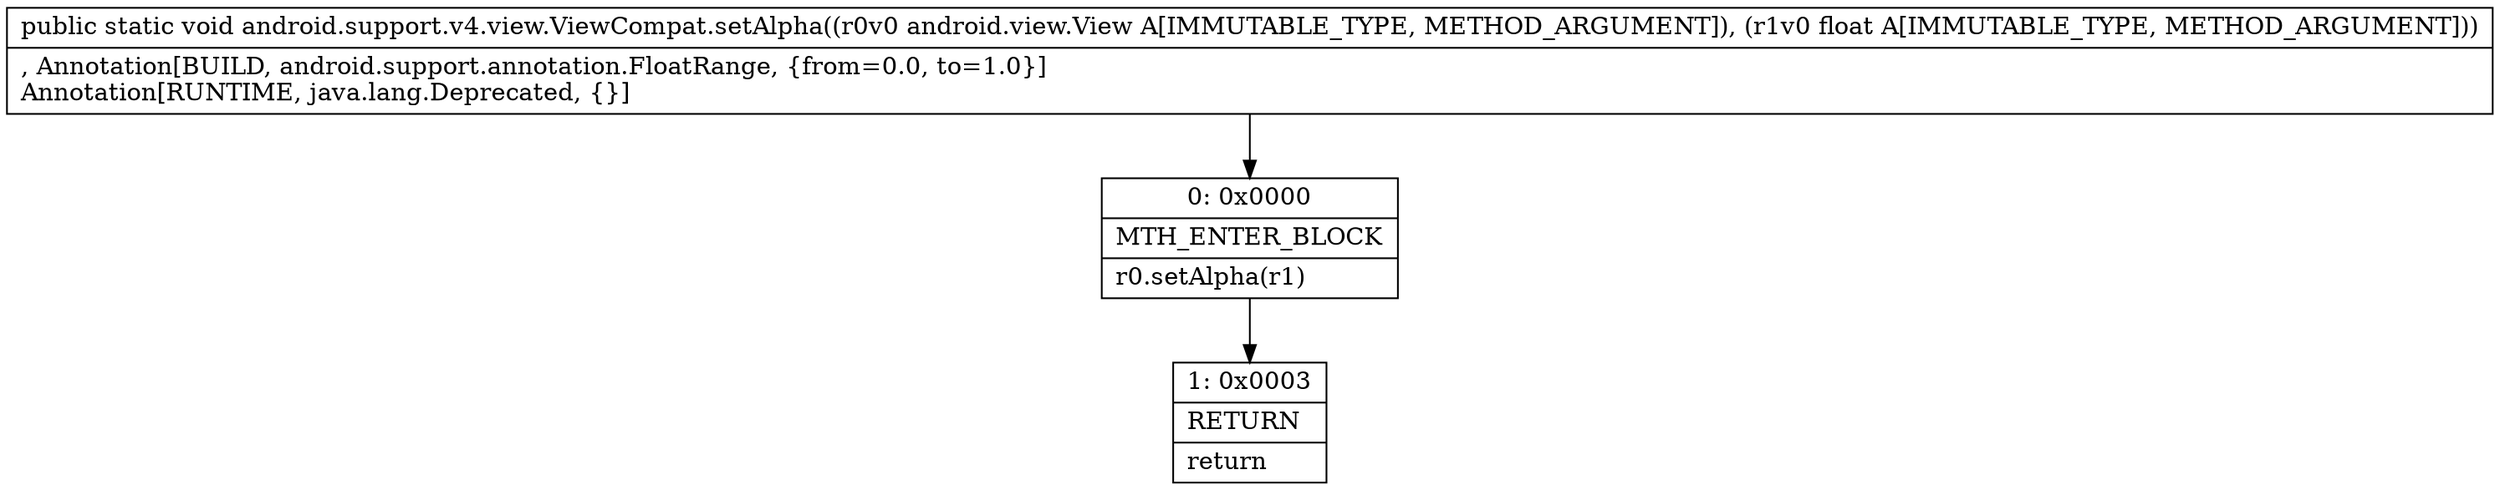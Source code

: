 digraph "CFG forandroid.support.v4.view.ViewCompat.setAlpha(Landroid\/view\/View;F)V" {
Node_0 [shape=record,label="{0\:\ 0x0000|MTH_ENTER_BLOCK\l|r0.setAlpha(r1)\l}"];
Node_1 [shape=record,label="{1\:\ 0x0003|RETURN\l|return\l}"];
MethodNode[shape=record,label="{public static void android.support.v4.view.ViewCompat.setAlpha((r0v0 android.view.View A[IMMUTABLE_TYPE, METHOD_ARGUMENT]), (r1v0 float A[IMMUTABLE_TYPE, METHOD_ARGUMENT]))  | , Annotation[BUILD, android.support.annotation.FloatRange, \{from=0.0, to=1.0\}]\lAnnotation[RUNTIME, java.lang.Deprecated, \{\}]\l}"];
MethodNode -> Node_0;
Node_0 -> Node_1;
}

